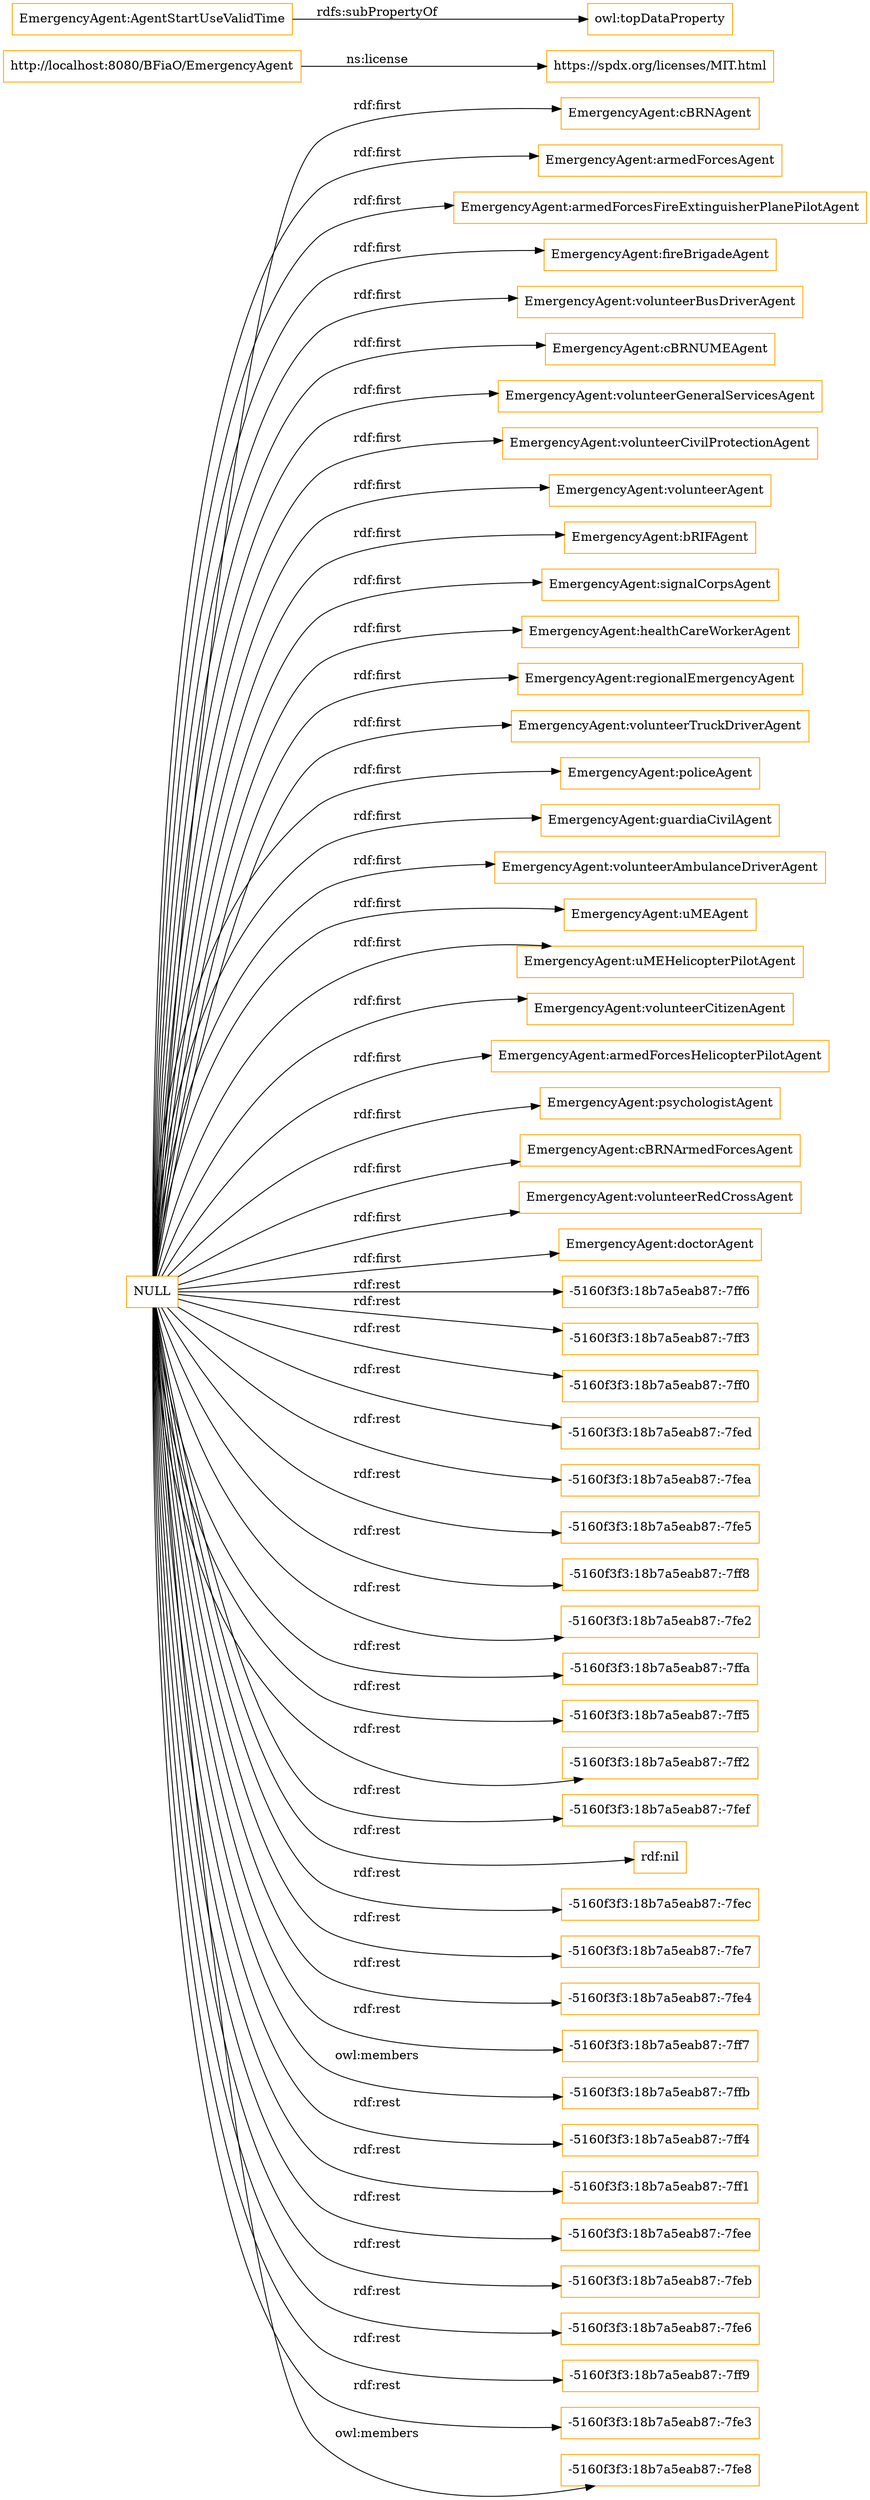 digraph ar2dtool_diagram { 
rankdir=LR;
size="1501"
node [shape = rectangle, color="orange"]; "EmergencyAgent:cBRNAgent" "EmergencyAgent:armedForcesAgent" "EmergencyAgent:armedForcesFireExtinguisherPlanePilotAgent" "EmergencyAgent:fireBrigadeAgent" "EmergencyAgent:volunteerBusDriverAgent" "EmergencyAgent:cBRNUMEAgent" "EmergencyAgent:volunteerGeneralServicesAgent" "EmergencyAgent:volunteerCivilProtectionAgent" "EmergencyAgent:volunteerAgent" "EmergencyAgent:bRIFAgent" "EmergencyAgent:signalCorpsAgent" "EmergencyAgent:healthCareWorkerAgent" "EmergencyAgent:regionalEmergencyAgent" "EmergencyAgent:volunteerTruckDriverAgent" "EmergencyAgent:policeAgent" "EmergencyAgent:guardiaCivilAgent" "EmergencyAgent:volunteerAmbulanceDriverAgent" "EmergencyAgent:uMEAgent" "EmergencyAgent:uMEHelicopterPilotAgent" "EmergencyAgent:volunteerCitizenAgent" "EmergencyAgent:armedForcesHelicopterPilotAgent" "EmergencyAgent:psychologistAgent" "EmergencyAgent:cBRNArmedForcesAgent" "EmergencyAgent:volunteerRedCrossAgent" "EmergencyAgent:doctorAgent" ; /*classes style*/
	"http://localhost:8080/BFiaO/EmergencyAgent" -> "https://spdx.org/licenses/MIT.html" [ label = "ns:license" ];
	"NULL" -> "-5160f3f3:18b7a5eab87:-7ff6" [ label = "rdf:rest" ];
	"NULL" -> "EmergencyAgent:volunteerTruckDriverAgent" [ label = "rdf:first" ];
	"NULL" -> "-5160f3f3:18b7a5eab87:-7ff3" [ label = "rdf:rest" ];
	"NULL" -> "-5160f3f3:18b7a5eab87:-7ff0" [ label = "rdf:rest" ];
	"NULL" -> "EmergencyAgent:uMEHelicopterPilotAgent" [ label = "rdf:first" ];
	"NULL" -> "EmergencyAgent:bRIFAgent" [ label = "rdf:first" ];
	"NULL" -> "EmergencyAgent:volunteerGeneralServicesAgent" [ label = "rdf:first" ];
	"NULL" -> "-5160f3f3:18b7a5eab87:-7fed" [ label = "rdf:rest" ];
	"NULL" -> "-5160f3f3:18b7a5eab87:-7fea" [ label = "rdf:rest" ];
	"NULL" -> "-5160f3f3:18b7a5eab87:-7fe5" [ label = "rdf:rest" ];
	"NULL" -> "EmergencyAgent:cBRNArmedForcesAgent" [ label = "rdf:first" ];
	"NULL" -> "EmergencyAgent:regionalEmergencyAgent" [ label = "rdf:first" ];
	"NULL" -> "-5160f3f3:18b7a5eab87:-7ff8" [ label = "rdf:rest" ];
	"NULL" -> "EmergencyAgent:fireBrigadeAgent" [ label = "rdf:first" ];
	"NULL" -> "-5160f3f3:18b7a5eab87:-7fe2" [ label = "rdf:rest" ];
	"NULL" -> "EmergencyAgent:volunteerRedCrossAgent" [ label = "rdf:first" ];
	"NULL" -> "-5160f3f3:18b7a5eab87:-7ffa" [ label = "rdf:rest" ];
	"NULL" -> "-5160f3f3:18b7a5eab87:-7ff5" [ label = "rdf:rest" ];
	"NULL" -> "-5160f3f3:18b7a5eab87:-7ff2" [ label = "rdf:rest" ];
	"NULL" -> "-5160f3f3:18b7a5eab87:-7fef" [ label = "rdf:rest" ];
	"NULL" -> "EmergencyAgent:armedForcesHelicopterPilotAgent" [ label = "rdf:first" ];
	"NULL" -> "rdf:nil" [ label = "rdf:rest" ];
	"NULL" -> "EmergencyAgent:doctorAgent" [ label = "rdf:first" ];
	"NULL" -> "-5160f3f3:18b7a5eab87:-7fec" [ label = "rdf:rest" ];
	"NULL" -> "-5160f3f3:18b7a5eab87:-7fe7" [ label = "rdf:rest" ];
	"NULL" -> "-5160f3f3:18b7a5eab87:-7fe4" [ label = "rdf:rest" ];
	"NULL" -> "EmergencyAgent:guardiaCivilAgent" [ label = "rdf:first" ];
	"NULL" -> "EmergencyAgent:psychologistAgent" [ label = "rdf:first" ];
	"NULL" -> "-5160f3f3:18b7a5eab87:-7ff7" [ label = "rdf:rest" ];
	"NULL" -> "-5160f3f3:18b7a5eab87:-7ffb" [ label = "owl:members" ];
	"NULL" -> "-5160f3f3:18b7a5eab87:-7ff4" [ label = "rdf:rest" ];
	"NULL" -> "EmergencyAgent:cBRNAgent" [ label = "rdf:first" ];
	"NULL" -> "EmergencyAgent:healthCareWorkerAgent" [ label = "rdf:first" ];
	"NULL" -> "EmergencyAgent:armedForcesAgent" [ label = "rdf:first" ];
	"NULL" -> "EmergencyAgent:policeAgent" [ label = "rdf:first" ];
	"NULL" -> "-5160f3f3:18b7a5eab87:-7ff1" [ label = "rdf:rest" ];
	"NULL" -> "EmergencyAgent:volunteerAgent" [ label = "rdf:first" ];
	"NULL" -> "EmergencyAgent:volunteerAmbulanceDriverAgent" [ label = "rdf:first" ];
	"NULL" -> "EmergencyAgent:signalCorpsAgent" [ label = "rdf:first" ];
	"NULL" -> "-5160f3f3:18b7a5eab87:-7fee" [ label = "rdf:rest" ];
	"NULL" -> "EmergencyAgent:volunteerBusDriverAgent" [ label = "rdf:first" ];
	"NULL" -> "EmergencyAgent:uMEAgent" [ label = "rdf:first" ];
	"NULL" -> "EmergencyAgent:volunteerCitizenAgent" [ label = "rdf:first" ];
	"NULL" -> "-5160f3f3:18b7a5eab87:-7feb" [ label = "rdf:rest" ];
	"NULL" -> "-5160f3f3:18b7a5eab87:-7fe6" [ label = "rdf:rest" ];
	"NULL" -> "EmergencyAgent:volunteerCivilProtectionAgent" [ label = "rdf:first" ];
	"NULL" -> "-5160f3f3:18b7a5eab87:-7ff9" [ label = "rdf:rest" ];
	"NULL" -> "EmergencyAgent:cBRNUMEAgent" [ label = "rdf:first" ];
	"NULL" -> "-5160f3f3:18b7a5eab87:-7fe3" [ label = "rdf:rest" ];
	"NULL" -> "-5160f3f3:18b7a5eab87:-7fe8" [ label = "owl:members" ];
	"NULL" -> "EmergencyAgent:armedForcesFireExtinguisherPlanePilotAgent" [ label = "rdf:first" ];
	"EmergencyAgent:AgentStartUseValidTime" -> "owl:topDataProperty" [ label = "rdfs:subPropertyOf" ];

}
